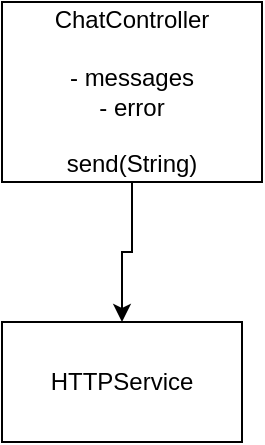 <mxfile version="21.6.6" type="device">
  <diagram name="Page-1" id="3Dl5lnAm9g-ewHV6vhvQ">
    <mxGraphModel dx="1251" dy="0" grid="1" gridSize="10" guides="1" tooltips="1" connect="1" arrows="1" fold="1" page="1" pageScale="1" pageWidth="850" pageHeight="1100" math="0" shadow="0">
      <root>
        <mxCell id="0" />
        <mxCell id="1" parent="0" />
        <mxCell id="BBt4w6Mevpw_Zn_QWQDo-3" value="" style="edgeStyle=orthogonalEdgeStyle;rounded=0;orthogonalLoop=1;jettySize=auto;html=1;" parent="1" source="BBt4w6Mevpw_Zn_QWQDo-1" target="BBt4w6Mevpw_Zn_QWQDo-2" edge="1">
          <mxGeometry relative="1" as="geometry" />
        </mxCell>
        <mxCell id="BBt4w6Mevpw_Zn_QWQDo-1" value="ChatController&lt;br&gt;&lt;br&gt;- messages&lt;br&gt;- error&lt;br&gt;&lt;br&gt;send(String)&lt;br&gt;" style="rounded=0;whiteSpace=wrap;html=1;direction=west;" parent="1" vertex="1">
          <mxGeometry x="350" y="260" width="130" height="90" as="geometry" />
        </mxCell>
        <mxCell id="BBt4w6Mevpw_Zn_QWQDo-2" value="HTTPService" style="rounded=0;whiteSpace=wrap;html=1;" parent="1" vertex="1">
          <mxGeometry x="350" y="420" width="120" height="60" as="geometry" />
        </mxCell>
      </root>
    </mxGraphModel>
  </diagram>
</mxfile>
